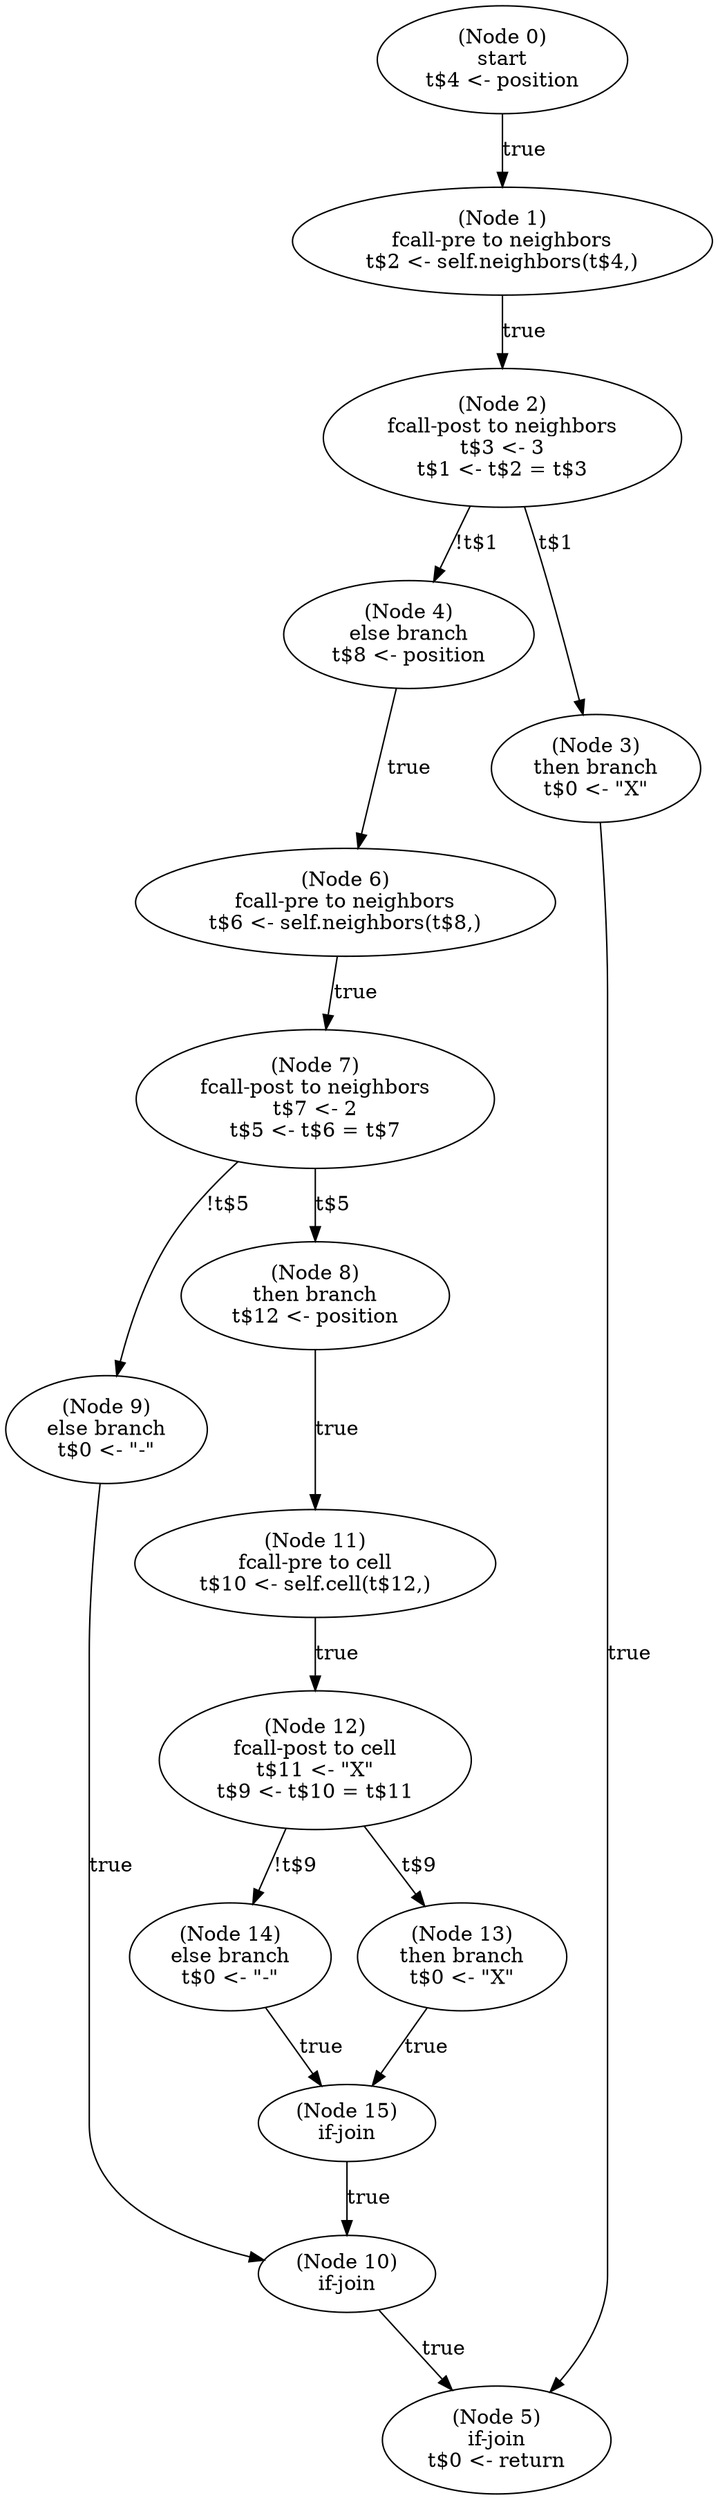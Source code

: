 digraph cell_at_next_evolution_pre {
  n0 [label="(Node 0)\nstart\nt$4 <- position\n"];
 n0 -> n1 [label="true"];
  n1 [label="(Node 1)\nfcall-pre to neighbors\nt$2 <- self.neighbors(t$4,)\n"];
 n1 -> n2 [label="true"];
  n2 [label="(Node 2)\nfcall-post to neighbors\nt$3 <- 3\nt$1 <- t$2 = t$3\n"];
 n2 -> n4 [label="!t$1"];
 n2 -> n3 [label="t$1"];
  n3 [label="(Node 3)\nthen branch\nt$0 <- \"X\"\n"];
 n3 -> n5 [label="true"];
  n4 [label="(Node 4)\nelse branch\nt$8 <- position\n"];
 n4 -> n6 [label="true"];
  n5 [label="(Node 5)\nif-join\nt$0 <- return\n"];
  n6 [label="(Node 6)\nfcall-pre to neighbors\nt$6 <- self.neighbors(t$8,)\n"];
 n6 -> n7 [label="true"];
  n7 [label="(Node 7)\nfcall-post to neighbors\nt$7 <- 2\nt$5 <- t$6 = t$7\n"];
 n7 -> n9 [label="!t$5"];
 n7 -> n8 [label="t$5"];
  n8 [label="(Node 8)\nthen branch\nt$12 <- position\n"];
 n8 -> n11 [label="true"];
  n9 [label="(Node 9)\nelse branch\nt$0 <- \"-\"\n"];
 n9 -> n10 [label="true"];
  n10 [label="(Node 10)\nif-join\n"];
 n10 -> n5 [label="true"];
  n11 [label="(Node 11)\nfcall-pre to cell\nt$10 <- self.cell(t$12,)\n"];
 n11 -> n12 [label="true"];
  n12 [label="(Node 12)\nfcall-post to cell\nt$11 <- \"X\"\nt$9 <- t$10 = t$11\n"];
 n12 -> n14 [label="!t$9"];
 n12 -> n13 [label="t$9"];
  n13 [label="(Node 13)\nthen branch\nt$0 <- \"X\"\n"];
 n13 -> n15 [label="true"];
  n14 [label="(Node 14)\nelse branch\nt$0 <- \"-\"\n"];
 n14 -> n15 [label="true"];
  n15 [label="(Node 15)\nif-join\n"];
 n15 -> n10 [label="true"];
}
